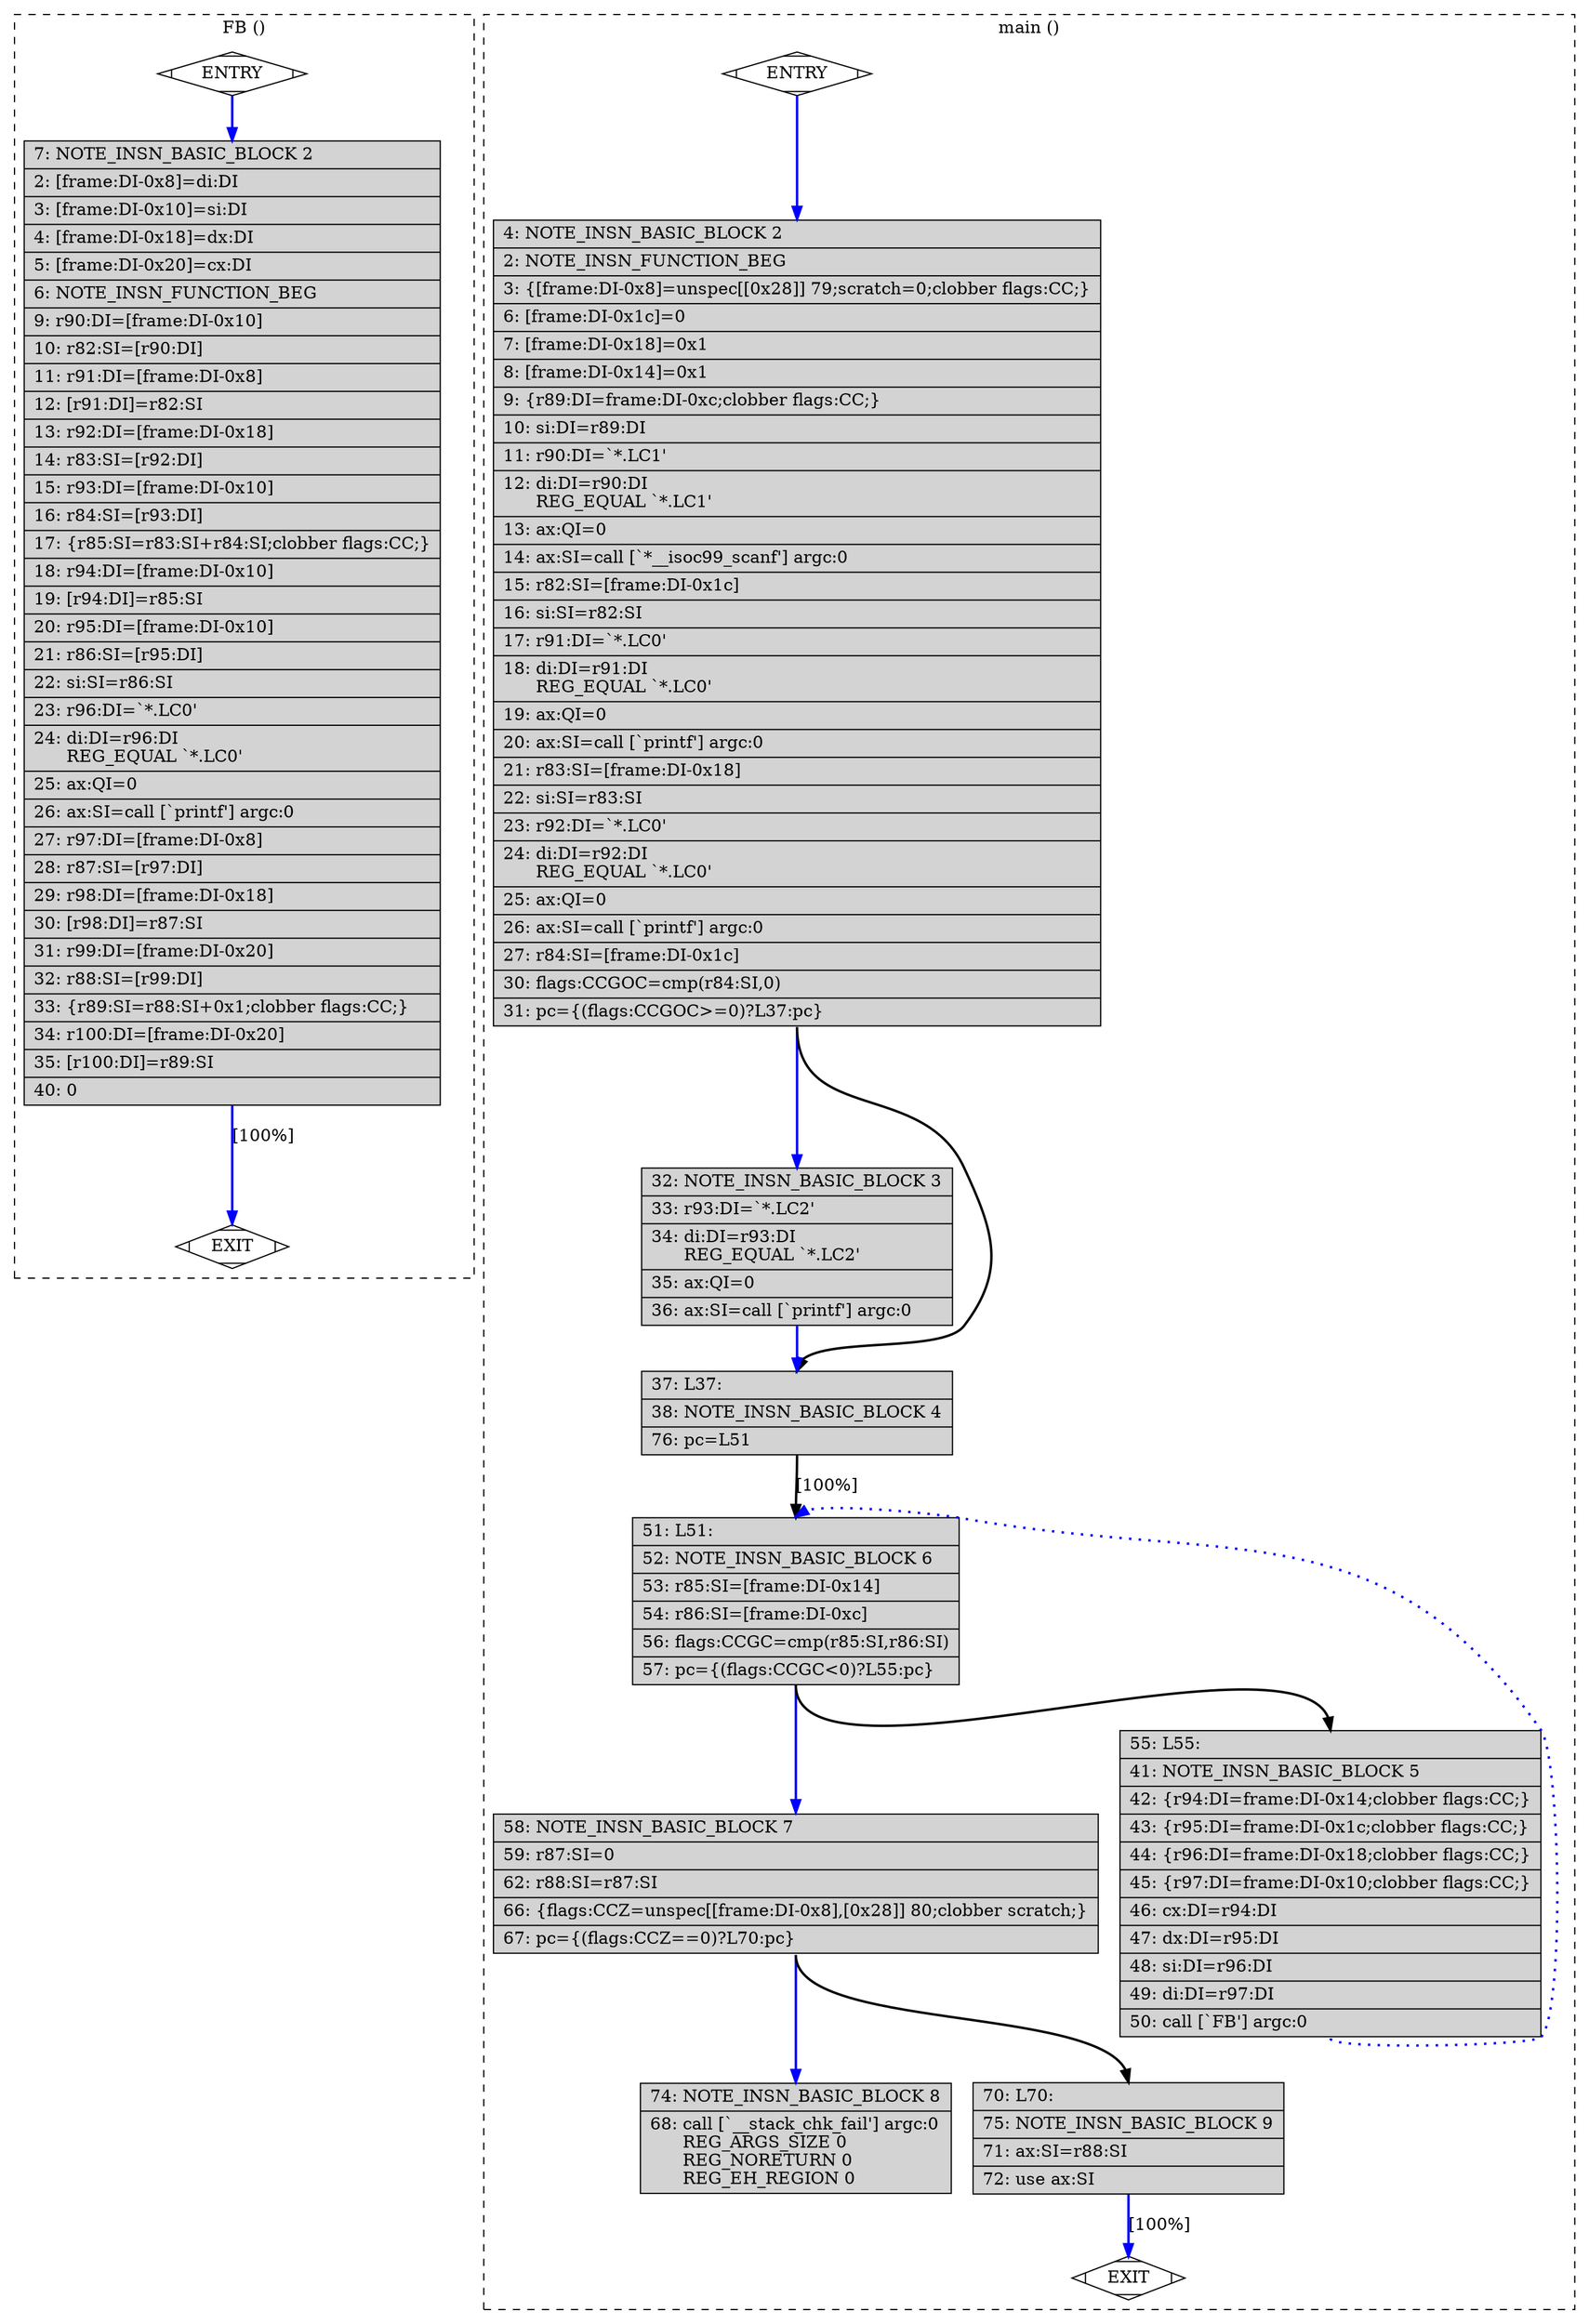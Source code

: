 digraph "a-test1.c.285r.split1" {
overlap=false;
subgraph "cluster_FB" {
	style="dashed";
	color="black";
	label="FB ()";
	fn_0_basic_block_0 [shape=Mdiamond,style=filled,fillcolor=white,label="ENTRY"];

	fn_0_basic_block_2 [shape=record,style=filled,fillcolor=lightgrey,label="{\ \ \ \ 7:\ NOTE_INSN_BASIC_BLOCK\ 2\l\
|\ \ \ \ 2:\ [frame:DI-0x8]=di:DI\l\
|\ \ \ \ 3:\ [frame:DI-0x10]=si:DI\l\
|\ \ \ \ 4:\ [frame:DI-0x18]=dx:DI\l\
|\ \ \ \ 5:\ [frame:DI-0x20]=cx:DI\l\
|\ \ \ \ 6:\ NOTE_INSN_FUNCTION_BEG\l\
|\ \ \ \ 9:\ r90:DI=[frame:DI-0x10]\l\
|\ \ \ 10:\ r82:SI=[r90:DI]\l\
|\ \ \ 11:\ r91:DI=[frame:DI-0x8]\l\
|\ \ \ 12:\ [r91:DI]=r82:SI\l\
|\ \ \ 13:\ r92:DI=[frame:DI-0x18]\l\
|\ \ \ 14:\ r83:SI=[r92:DI]\l\
|\ \ \ 15:\ r93:DI=[frame:DI-0x10]\l\
|\ \ \ 16:\ r84:SI=[r93:DI]\l\
|\ \ \ 17:\ \{r85:SI=r83:SI+r84:SI;clobber\ flags:CC;\}\l\
|\ \ \ 18:\ r94:DI=[frame:DI-0x10]\l\
|\ \ \ 19:\ [r94:DI]=r85:SI\l\
|\ \ \ 20:\ r95:DI=[frame:DI-0x10]\l\
|\ \ \ 21:\ r86:SI=[r95:DI]\l\
|\ \ \ 22:\ si:SI=r86:SI\l\
|\ \ \ 23:\ r96:DI=`*.LC0'\l\
|\ \ \ 24:\ di:DI=r96:DI\l\
\ \ \ \ \ \ REG_EQUAL\ `*.LC0'\l\
|\ \ \ 25:\ ax:QI=0\l\
|\ \ \ 26:\ ax:SI=call\ [`printf']\ argc:0\l\
|\ \ \ 27:\ r97:DI=[frame:DI-0x8]\l\
|\ \ \ 28:\ r87:SI=[r97:DI]\l\
|\ \ \ 29:\ r98:DI=[frame:DI-0x18]\l\
|\ \ \ 30:\ [r98:DI]=r87:SI\l\
|\ \ \ 31:\ r99:DI=[frame:DI-0x20]\l\
|\ \ \ 32:\ r88:SI=[r99:DI]\l\
|\ \ \ 33:\ \{r89:SI=r88:SI+0x1;clobber\ flags:CC;\}\l\
|\ \ \ 34:\ r100:DI=[frame:DI-0x20]\l\
|\ \ \ 35:\ [r100:DI]=r89:SI\l\
|\ \ \ 40:\ 0\l\
}"];

	fn_0_basic_block_1 [shape=Mdiamond,style=filled,fillcolor=white,label="EXIT"];

	fn_0_basic_block_0:s -> fn_0_basic_block_2:n [style="solid,bold",color=blue,weight=100,constraint=true];
	fn_0_basic_block_2:s -> fn_0_basic_block_1:n [style="solid,bold",color=blue,weight=100,constraint=true,label="[100%]"];
	fn_0_basic_block_0:s -> fn_0_basic_block_1:n [style="invis",constraint=true];
}
subgraph "cluster_main" {
	style="dashed";
	color="black";
	label="main ()";
	fn_1_basic_block_0 [shape=Mdiamond,style=filled,fillcolor=white,label="ENTRY"];

	fn_1_basic_block_2 [shape=record,style=filled,fillcolor=lightgrey,label="{\ \ \ \ 4:\ NOTE_INSN_BASIC_BLOCK\ 2\l\
|\ \ \ \ 2:\ NOTE_INSN_FUNCTION_BEG\l\
|\ \ \ \ 3:\ \{[frame:DI-0x8]=unspec[[0x28]]\ 79;scratch=0;clobber\ flags:CC;\}\l\
|\ \ \ \ 6:\ [frame:DI-0x1c]=0\l\
|\ \ \ \ 7:\ [frame:DI-0x18]=0x1\l\
|\ \ \ \ 8:\ [frame:DI-0x14]=0x1\l\
|\ \ \ \ 9:\ \{r89:DI=frame:DI-0xc;clobber\ flags:CC;\}\l\
|\ \ \ 10:\ si:DI=r89:DI\l\
|\ \ \ 11:\ r90:DI=`*.LC1'\l\
|\ \ \ 12:\ di:DI=r90:DI\l\
\ \ \ \ \ \ REG_EQUAL\ `*.LC1'\l\
|\ \ \ 13:\ ax:QI=0\l\
|\ \ \ 14:\ ax:SI=call\ [`*__isoc99_scanf']\ argc:0\l\
|\ \ \ 15:\ r82:SI=[frame:DI-0x1c]\l\
|\ \ \ 16:\ si:SI=r82:SI\l\
|\ \ \ 17:\ r91:DI=`*.LC0'\l\
|\ \ \ 18:\ di:DI=r91:DI\l\
\ \ \ \ \ \ REG_EQUAL\ `*.LC0'\l\
|\ \ \ 19:\ ax:QI=0\l\
|\ \ \ 20:\ ax:SI=call\ [`printf']\ argc:0\l\
|\ \ \ 21:\ r83:SI=[frame:DI-0x18]\l\
|\ \ \ 22:\ si:SI=r83:SI\l\
|\ \ \ 23:\ r92:DI=`*.LC0'\l\
|\ \ \ 24:\ di:DI=r92:DI\l\
\ \ \ \ \ \ REG_EQUAL\ `*.LC0'\l\
|\ \ \ 25:\ ax:QI=0\l\
|\ \ \ 26:\ ax:SI=call\ [`printf']\ argc:0\l\
|\ \ \ 27:\ r84:SI=[frame:DI-0x1c]\l\
|\ \ \ 30:\ flags:CCGOC=cmp(r84:SI,0)\l\
|\ \ \ 31:\ pc=\{(flags:CCGOC\>=0)?L37:pc\}\l\
}"];

	fn_1_basic_block_3 [shape=record,style=filled,fillcolor=lightgrey,label="{\ \ \ 32:\ NOTE_INSN_BASIC_BLOCK\ 3\l\
|\ \ \ 33:\ r93:DI=`*.LC2'\l\
|\ \ \ 34:\ di:DI=r93:DI\l\
\ \ \ \ \ \ REG_EQUAL\ `*.LC2'\l\
|\ \ \ 35:\ ax:QI=0\l\
|\ \ \ 36:\ ax:SI=call\ [`printf']\ argc:0\l\
}"];

	fn_1_basic_block_4 [shape=record,style=filled,fillcolor=lightgrey,label="{\ \ \ 37:\ L37:\l\
|\ \ \ 38:\ NOTE_INSN_BASIC_BLOCK\ 4\l\
|\ \ \ 76:\ pc=L51\l\
}"];

	fn_1_basic_block_6 [shape=record,style=filled,fillcolor=lightgrey,label="{\ \ \ 51:\ L51:\l\
|\ \ \ 52:\ NOTE_INSN_BASIC_BLOCK\ 6\l\
|\ \ \ 53:\ r85:SI=[frame:DI-0x14]\l\
|\ \ \ 54:\ r86:SI=[frame:DI-0xc]\l\
|\ \ \ 56:\ flags:CCGC=cmp(r85:SI,r86:SI)\l\
|\ \ \ 57:\ pc=\{(flags:CCGC\<0)?L55:pc\}\l\
}"];

	fn_1_basic_block_7 [shape=record,style=filled,fillcolor=lightgrey,label="{\ \ \ 58:\ NOTE_INSN_BASIC_BLOCK\ 7\l\
|\ \ \ 59:\ r87:SI=0\l\
|\ \ \ 62:\ r88:SI=r87:SI\l\
|\ \ \ 66:\ \{flags:CCZ=unspec[[frame:DI-0x8],[0x28]]\ 80;clobber\ scratch;\}\l\
|\ \ \ 67:\ pc=\{(flags:CCZ==0)?L70:pc\}\l\
}"];

	fn_1_basic_block_8 [shape=record,style=filled,fillcolor=lightgrey,label="{\ \ \ 74:\ NOTE_INSN_BASIC_BLOCK\ 8\l\
|\ \ \ 68:\ call\ [`__stack_chk_fail']\ argc:0\l\
\ \ \ \ \ \ REG_ARGS_SIZE\ 0\l\
\ \ \ \ \ \ REG_NORETURN\ 0\l\
\ \ \ \ \ \ REG_EH_REGION\ 0\l\
}"];

	fn_1_basic_block_9 [shape=record,style=filled,fillcolor=lightgrey,label="{\ \ \ 70:\ L70:\l\
|\ \ \ 75:\ NOTE_INSN_BASIC_BLOCK\ 9\l\
|\ \ \ 71:\ ax:SI=r88:SI\l\
|\ \ \ 72:\ use\ ax:SI\l\
}"];

	fn_1_basic_block_5 [shape=record,style=filled,fillcolor=lightgrey,label="{\ \ \ 55:\ L55:\l\
|\ \ \ 41:\ NOTE_INSN_BASIC_BLOCK\ 5\l\
|\ \ \ 42:\ \{r94:DI=frame:DI-0x14;clobber\ flags:CC;\}\l\
|\ \ \ 43:\ \{r95:DI=frame:DI-0x1c;clobber\ flags:CC;\}\l\
|\ \ \ 44:\ \{r96:DI=frame:DI-0x18;clobber\ flags:CC;\}\l\
|\ \ \ 45:\ \{r97:DI=frame:DI-0x10;clobber\ flags:CC;\}\l\
|\ \ \ 46:\ cx:DI=r94:DI\l\
|\ \ \ 47:\ dx:DI=r95:DI\l\
|\ \ \ 48:\ si:DI=r96:DI\l\
|\ \ \ 49:\ di:DI=r97:DI\l\
|\ \ \ 50:\ call\ [`FB']\ argc:0\l\
}"];

	fn_1_basic_block_1 [shape=Mdiamond,style=filled,fillcolor=white,label="EXIT"];

	fn_1_basic_block_0:s -> fn_1_basic_block_2:n [style="solid,bold",color=blue,weight=100,constraint=true];
	fn_1_basic_block_2:s -> fn_1_basic_block_3:n [style="solid,bold",color=blue,weight=100,constraint=true];
	fn_1_basic_block_2:s -> fn_1_basic_block_4:n [style="solid,bold",color=black,weight=10,constraint=true];
	fn_1_basic_block_3:s -> fn_1_basic_block_4:n [style="solid,bold",color=blue,weight=100,constraint=true];
	fn_1_basic_block_4:s -> fn_1_basic_block_6:n [style="solid,bold",color=black,weight=10,constraint=true,label="[100%]"];
	fn_1_basic_block_5:s -> fn_1_basic_block_6:n [style="dotted,bold",color=blue,weight=10,constraint=false];
	fn_1_basic_block_6:s -> fn_1_basic_block_5:n [style="solid,bold",color=black,weight=10,constraint=true];
	fn_1_basic_block_6:s -> fn_1_basic_block_7:n [style="solid,bold",color=blue,weight=100,constraint=true];
	fn_1_basic_block_7:s -> fn_1_basic_block_9:n [style="solid,bold",color=black,weight=10,constraint=true];
	fn_1_basic_block_7:s -> fn_1_basic_block_8:n [style="solid,bold",color=blue,weight=100,constraint=true];
	fn_1_basic_block_9:s -> fn_1_basic_block_1:n [style="solid,bold",color=blue,weight=100,constraint=true,label="[100%]"];
	fn_1_basic_block_0:s -> fn_1_basic_block_1:n [style="invis",constraint=true];
}
}
